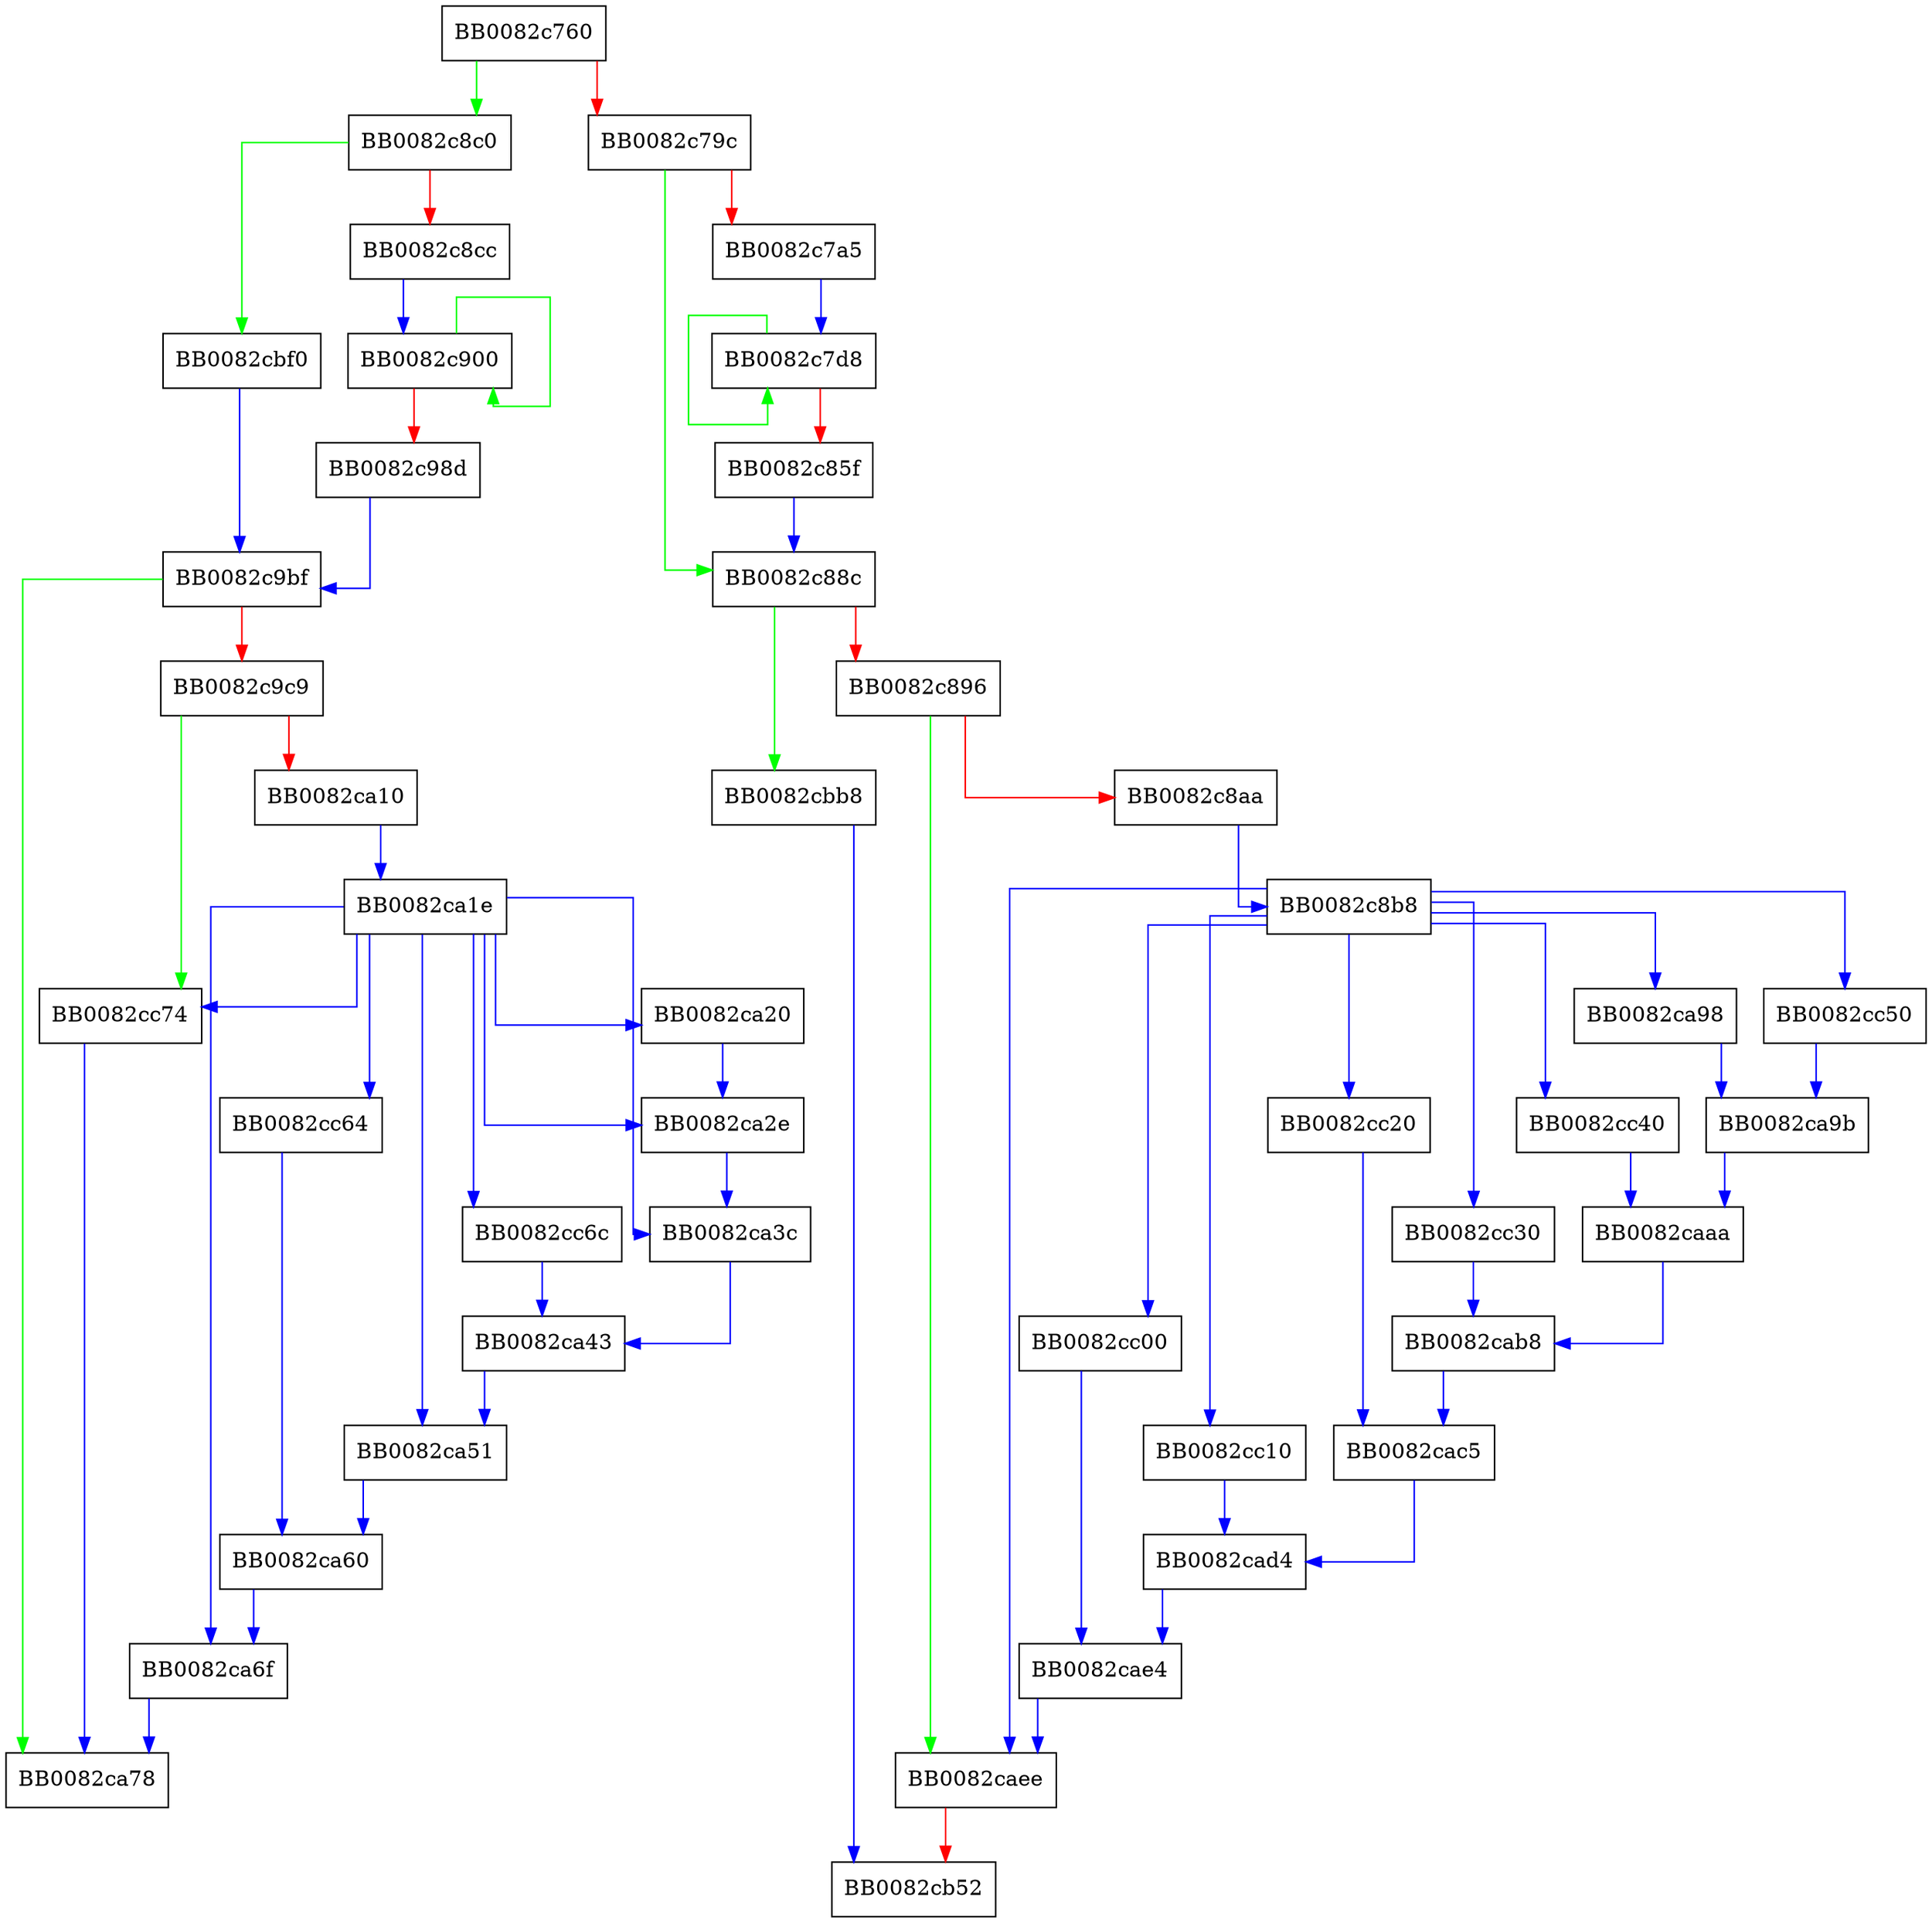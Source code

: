 digraph RC2_cbc_encrypt {
  node [shape="box"];
  graph [splines=ortho];
  BB0082c760 -> BB0082c8c0 [color="green"];
  BB0082c760 -> BB0082c79c [color="red"];
  BB0082c79c -> BB0082c88c [color="green"];
  BB0082c79c -> BB0082c7a5 [color="red"];
  BB0082c7a5 -> BB0082c7d8 [color="blue"];
  BB0082c7d8 -> BB0082c7d8 [color="green"];
  BB0082c7d8 -> BB0082c85f [color="red"];
  BB0082c85f -> BB0082c88c [color="blue"];
  BB0082c88c -> BB0082cbb8 [color="green"];
  BB0082c88c -> BB0082c896 [color="red"];
  BB0082c896 -> BB0082caee [color="green"];
  BB0082c896 -> BB0082c8aa [color="red"];
  BB0082c8aa -> BB0082c8b8 [color="blue"];
  BB0082c8b8 -> BB0082caee [color="blue"];
  BB0082c8b8 -> BB0082cc00 [color="blue"];
  BB0082c8b8 -> BB0082cc10 [color="blue"];
  BB0082c8b8 -> BB0082cc20 [color="blue"];
  BB0082c8b8 -> BB0082cc30 [color="blue"];
  BB0082c8b8 -> BB0082cc40 [color="blue"];
  BB0082c8b8 -> BB0082ca98 [color="blue"];
  BB0082c8b8 -> BB0082cc50 [color="blue"];
  BB0082c8c0 -> BB0082cbf0 [color="green"];
  BB0082c8c0 -> BB0082c8cc [color="red"];
  BB0082c8cc -> BB0082c900 [color="blue"];
  BB0082c900 -> BB0082c900 [color="green"];
  BB0082c900 -> BB0082c98d [color="red"];
  BB0082c98d -> BB0082c9bf [color="blue"];
  BB0082c9bf -> BB0082ca78 [color="green"];
  BB0082c9bf -> BB0082c9c9 [color="red"];
  BB0082c9c9 -> BB0082cc74 [color="green"];
  BB0082c9c9 -> BB0082ca10 [color="red"];
  BB0082ca10 -> BB0082ca1e [color="blue"];
  BB0082ca1e -> BB0082cc74 [color="blue"];
  BB0082ca1e -> BB0082ca6f [color="blue"];
  BB0082ca1e -> BB0082cc64 [color="blue"];
  BB0082ca1e -> BB0082ca51 [color="blue"];
  BB0082ca1e -> BB0082cc6c [color="blue"];
  BB0082ca1e -> BB0082ca3c [color="blue"];
  BB0082ca1e -> BB0082ca2e [color="blue"];
  BB0082ca1e -> BB0082ca20 [color="blue"];
  BB0082ca20 -> BB0082ca2e [color="blue"];
  BB0082ca2e -> BB0082ca3c [color="blue"];
  BB0082ca3c -> BB0082ca43 [color="blue"];
  BB0082ca43 -> BB0082ca51 [color="blue"];
  BB0082ca51 -> BB0082ca60 [color="blue"];
  BB0082ca60 -> BB0082ca6f [color="blue"];
  BB0082ca6f -> BB0082ca78 [color="blue"];
  BB0082ca98 -> BB0082ca9b [color="blue"];
  BB0082ca9b -> BB0082caaa [color="blue"];
  BB0082caaa -> BB0082cab8 [color="blue"];
  BB0082cab8 -> BB0082cac5 [color="blue"];
  BB0082cac5 -> BB0082cad4 [color="blue"];
  BB0082cad4 -> BB0082cae4 [color="blue"];
  BB0082cae4 -> BB0082caee [color="blue"];
  BB0082caee -> BB0082cb52 [color="red"];
  BB0082cbb8 -> BB0082cb52 [color="blue"];
  BB0082cbf0 -> BB0082c9bf [color="blue"];
  BB0082cc00 -> BB0082cae4 [color="blue"];
  BB0082cc10 -> BB0082cad4 [color="blue"];
  BB0082cc20 -> BB0082cac5 [color="blue"];
  BB0082cc30 -> BB0082cab8 [color="blue"];
  BB0082cc40 -> BB0082caaa [color="blue"];
  BB0082cc50 -> BB0082ca9b [color="blue"];
  BB0082cc64 -> BB0082ca60 [color="blue"];
  BB0082cc6c -> BB0082ca43 [color="blue"];
  BB0082cc74 -> BB0082ca78 [color="blue"];
}